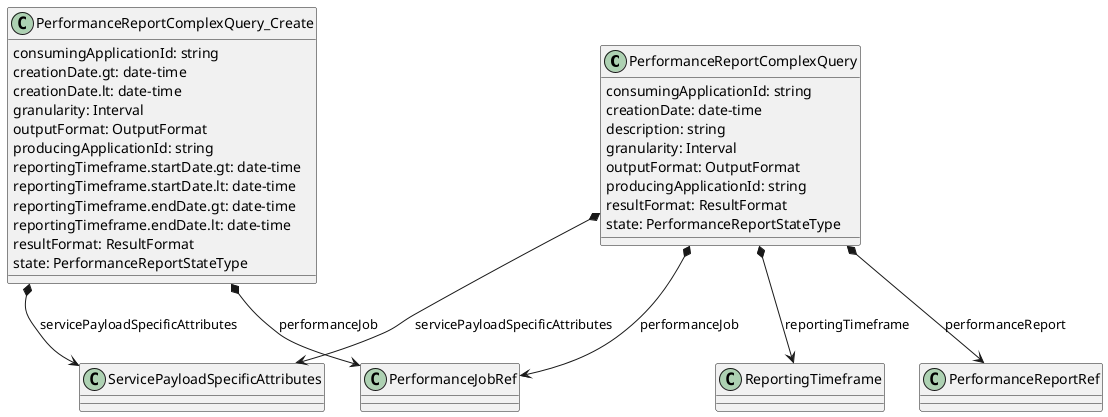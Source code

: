 @startuml performanceReportComplexQueryModel

class PerformanceReportComplexQuery {

    consumingApplicationId: string
    creationDate: date-time
    description: string
    granularity: Interval
    outputFormat: OutputFormat
    producingApplicationId: string
    resultFormat: ResultFormat
    state: PerformanceReportStateType
}

PerformanceReportComplexQuery *--> PerformanceJobRef : performanceJob
PerformanceReportComplexQuery *--> PerformanceReportRef : performanceReport
PerformanceReportComplexQuery *--> ReportingTimeframe : reportingTimeframe
PerformanceReportComplexQuery *--> ServicePayloadSpecificAttributes : servicePayloadSpecificAttributes


class PerformanceReportComplexQuery_Create {

    consumingApplicationId: string
    creationDate.gt: date-time
    creationDate.lt: date-time
    granularity: Interval
    outputFormat: OutputFormat
    producingApplicationId: string
    reportingTimeframe.startDate.gt: date-time
    reportingTimeframe.startDate.lt: date-time
    reportingTimeframe.endDate.gt: date-time
    reportingTimeframe.endDate.lt: date-time
    resultFormat: ResultFormat
    state: PerformanceReportStateType
}

PerformanceReportComplexQuery_Create *--> PerformanceJobRef : performanceJob
PerformanceReportComplexQuery_Create *--> ServicePayloadSpecificAttributes : servicePayloadSpecificAttributes


@enduml